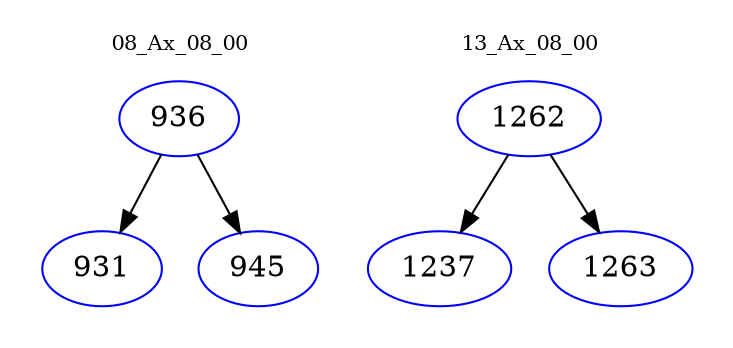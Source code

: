 digraph{
subgraph cluster_0 {
color = white
label = "08_Ax_08_00";
fontsize=10;
T0_936 [label="936", color="blue"]
T0_936 -> T0_931 [color="black"]
T0_931 [label="931", color="blue"]
T0_936 -> T0_945 [color="black"]
T0_945 [label="945", color="blue"]
}
subgraph cluster_1 {
color = white
label = "13_Ax_08_00";
fontsize=10;
T1_1262 [label="1262", color="blue"]
T1_1262 -> T1_1237 [color="black"]
T1_1237 [label="1237", color="blue"]
T1_1262 -> T1_1263 [color="black"]
T1_1263 [label="1263", color="blue"]
}
}
